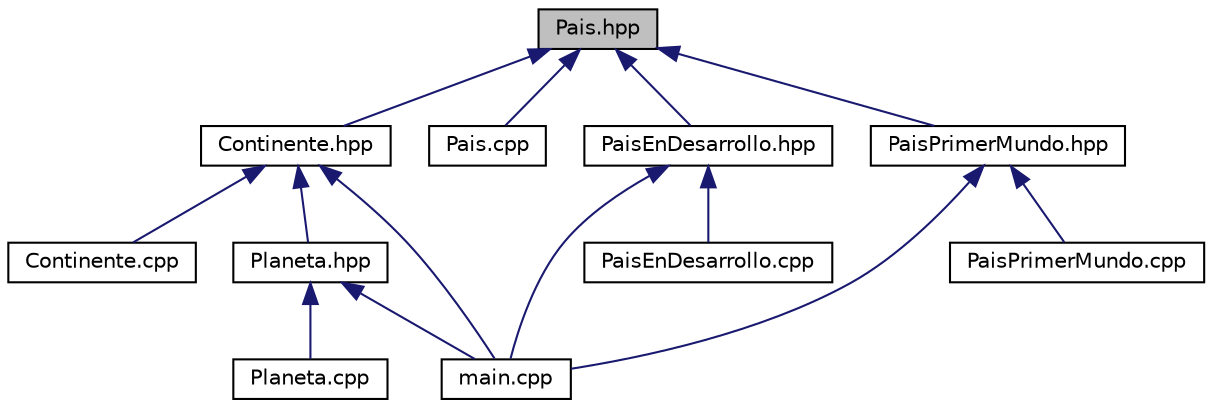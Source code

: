 digraph "Pais.hpp"
{
 // LATEX_PDF_SIZE
  edge [fontname="Helvetica",fontsize="10",labelfontname="Helvetica",labelfontsize="10"];
  node [fontname="Helvetica",fontsize="10",shape=record];
  Node1 [label="Pais.hpp",height=0.2,width=0.4,color="black", fillcolor="grey75", style="filled", fontcolor="black",tooltip="Definición de la clase base Pais."];
  Node1 -> Node2 [dir="back",color="midnightblue",fontsize="10",style="solid",fontname="Helvetica"];
  Node2 [label="Continente.hpp",height=0.2,width=0.4,color="black", fillcolor="white", style="filled",URL="$_continente_8hpp.html",tooltip="Define la clase Continente."];
  Node2 -> Node3 [dir="back",color="midnightblue",fontsize="10",style="solid",fontname="Helvetica"];
  Node3 [label="Continente.cpp",height=0.2,width=0.4,color="black", fillcolor="white", style="filled",URL="$_continente_8cpp.html",tooltip="Implementación de la clase Continente."];
  Node2 -> Node4 [dir="back",color="midnightblue",fontsize="10",style="solid",fontname="Helvetica"];
  Node4 [label="main.cpp",height=0.2,width=0.4,color="black", fillcolor="white", style="filled",URL="$main_8cpp.html",tooltip="Archivo principal del programa."];
  Node2 -> Node5 [dir="back",color="midnightblue",fontsize="10",style="solid",fontname="Helvetica"];
  Node5 [label="Planeta.hpp",height=0.2,width=0.4,color="black", fillcolor="white", style="filled",URL="$_planeta_8hpp.html",tooltip="Definición de la clase Planeta que representa un planeta con continentes."];
  Node5 -> Node4 [dir="back",color="midnightblue",fontsize="10",style="solid",fontname="Helvetica"];
  Node5 -> Node6 [dir="back",color="midnightblue",fontsize="10",style="solid",fontname="Helvetica"];
  Node6 [label="Planeta.cpp",height=0.2,width=0.4,color="black", fillcolor="white", style="filled",URL="$_planeta_8cpp.html",tooltip="Implementación de la clase Planeta."];
  Node1 -> Node7 [dir="back",color="midnightblue",fontsize="10",style="solid",fontname="Helvetica"];
  Node7 [label="Pais.cpp",height=0.2,width=0.4,color="black", fillcolor="white", style="filled",URL="$_pais_8cpp.html",tooltip="Implementación de la clase Pais."];
  Node1 -> Node8 [dir="back",color="midnightblue",fontsize="10",style="solid",fontname="Helvetica"];
  Node8 [label="PaisEnDesarrollo.hpp",height=0.2,width=0.4,color="black", fillcolor="white", style="filled",URL="$_pais_en_desarrollo_8hpp.html",tooltip="Declaración de la clase PaisEnDesarrollo."];
  Node8 -> Node4 [dir="back",color="midnightblue",fontsize="10",style="solid",fontname="Helvetica"];
  Node8 -> Node9 [dir="back",color="midnightblue",fontsize="10",style="solid",fontname="Helvetica"];
  Node9 [label="PaisEnDesarrollo.cpp",height=0.2,width=0.4,color="black", fillcolor="white", style="filled",URL="$_pais_en_desarrollo_8cpp.html",tooltip="Implementación de la clase PaisEnDesarrollo."];
  Node1 -> Node10 [dir="back",color="midnightblue",fontsize="10",style="solid",fontname="Helvetica"];
  Node10 [label="PaisPrimerMundo.hpp",height=0.2,width=0.4,color="black", fillcolor="white", style="filled",URL="$_pais_primer_mundo_8hpp.html",tooltip="Definición de la clase PaisPrimerMundo, que hereda de Pais."];
  Node10 -> Node4 [dir="back",color="midnightblue",fontsize="10",style="solid",fontname="Helvetica"];
  Node10 -> Node11 [dir="back",color="midnightblue",fontsize="10",style="solid",fontname="Helvetica"];
  Node11 [label="PaisPrimerMundo.cpp",height=0.2,width=0.4,color="black", fillcolor="white", style="filled",URL="$_pais_primer_mundo_8cpp.html",tooltip="Implementación de la clase PaisPrimerMundo."];
}
